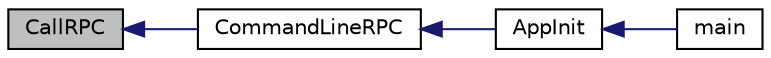 digraph "CallRPC"
{
  edge [fontname="Helvetica",fontsize="10",labelfontname="Helvetica",labelfontsize="10"];
  node [fontname="Helvetica",fontsize="10",shape=record];
  rankdir="LR";
  Node32 [label="CallRPC",height=0.2,width=0.4,color="black", fillcolor="grey75", style="filled", fontcolor="black"];
  Node32 -> Node33 [dir="back",color="midnightblue",fontsize="10",style="solid",fontname="Helvetica"];
  Node33 [label="CommandLineRPC",height=0.2,width=0.4,color="black", fillcolor="white", style="filled",URL="$d6/d59/rpcclient_8h.html#a4ee23259648a971c9c05aeff8b545a6d"];
  Node33 -> Node34 [dir="back",color="midnightblue",fontsize="10",style="solid",fontname="Helvetica"];
  Node34 [label="AppInit",height=0.2,width=0.4,color="black", fillcolor="white", style="filled",URL="$d4/d35/iond_8cpp.html#ac59316b767e6984e1285f0531275286b"];
  Node34 -> Node35 [dir="back",color="midnightblue",fontsize="10",style="solid",fontname="Helvetica"];
  Node35 [label="main",height=0.2,width=0.4,color="black", fillcolor="white", style="filled",URL="$d4/d35/iond_8cpp.html#a0ddf1224851353fc92bfbff6f499fa97"];
}
